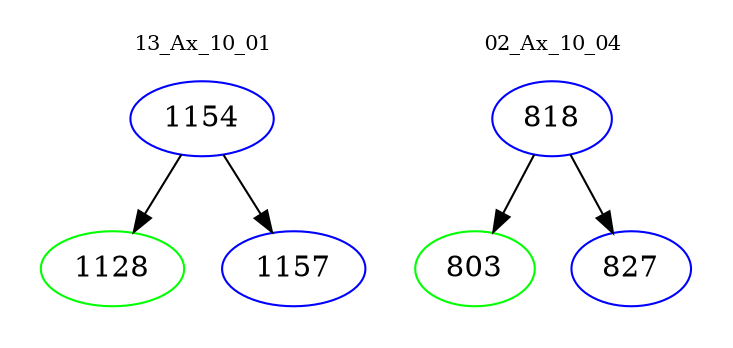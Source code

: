 digraph{
subgraph cluster_0 {
color = white
label = "13_Ax_10_01";
fontsize=10;
T0_1154 [label="1154", color="blue"]
T0_1154 -> T0_1128 [color="black"]
T0_1128 [label="1128", color="green"]
T0_1154 -> T0_1157 [color="black"]
T0_1157 [label="1157", color="blue"]
}
subgraph cluster_1 {
color = white
label = "02_Ax_10_04";
fontsize=10;
T1_818 [label="818", color="blue"]
T1_818 -> T1_803 [color="black"]
T1_803 [label="803", color="green"]
T1_818 -> T1_827 [color="black"]
T1_827 [label="827", color="blue"]
}
}
